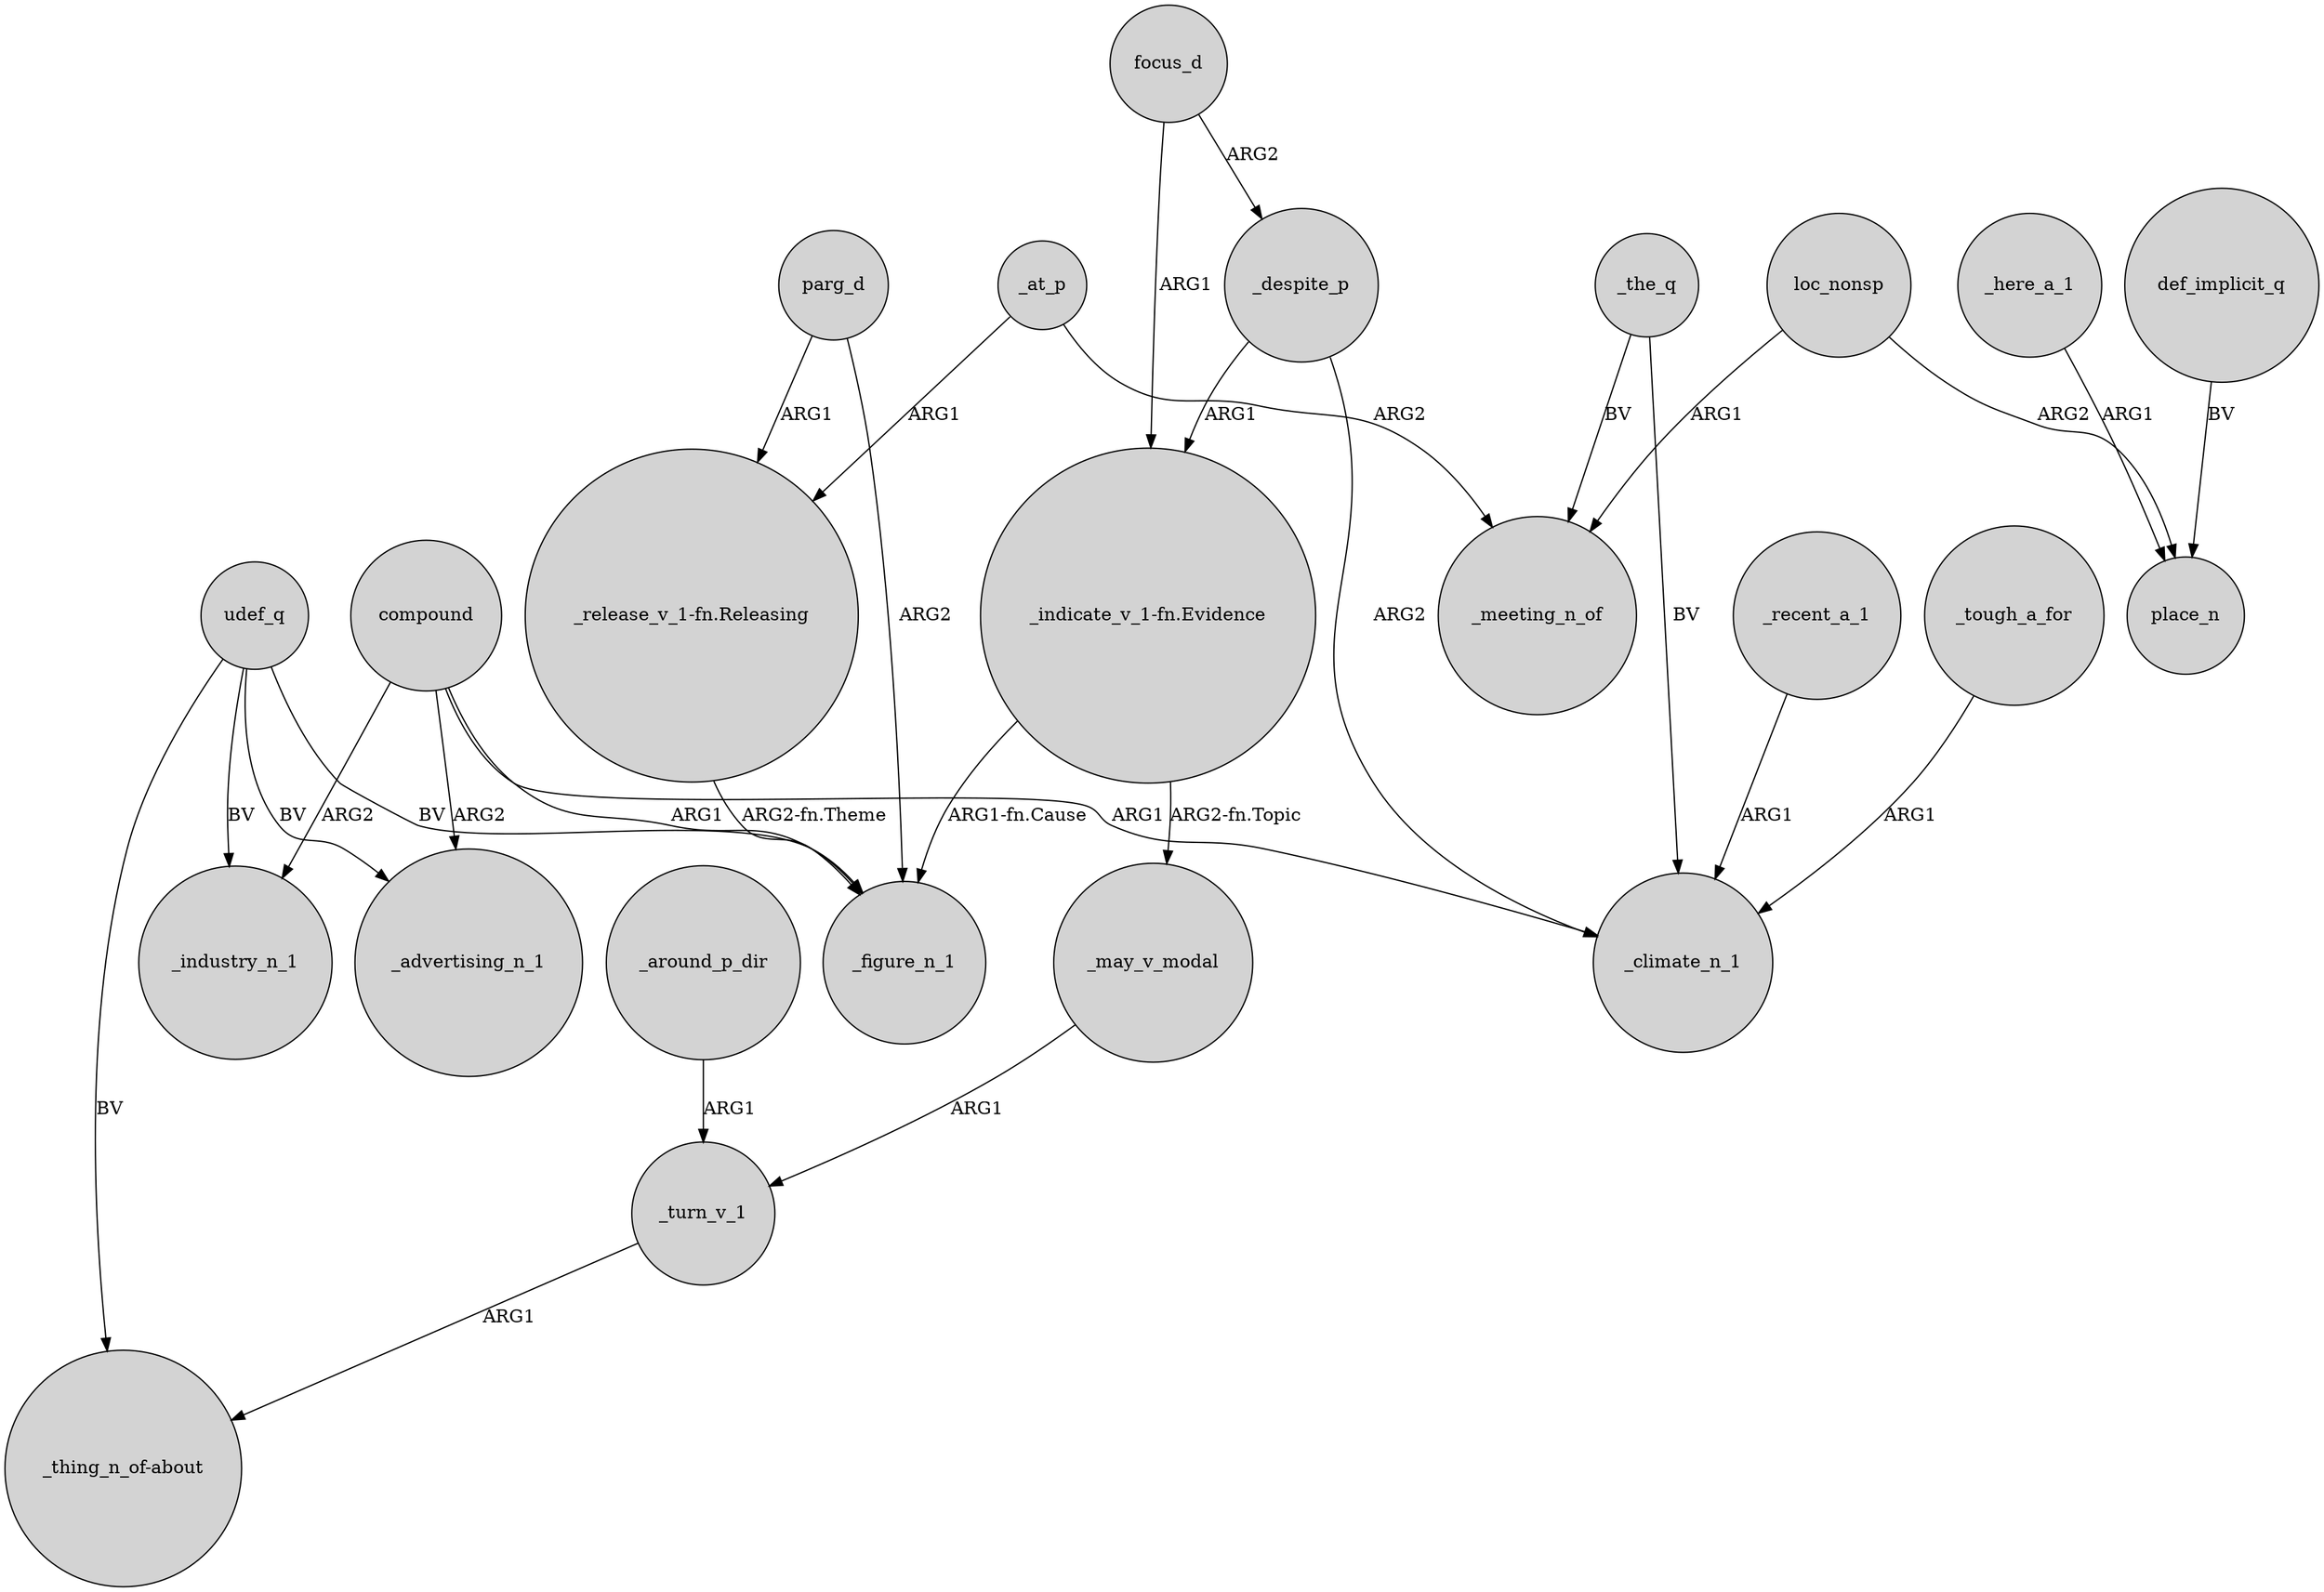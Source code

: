 digraph {
	node [shape=circle style=filled]
	udef_q -> "_thing_n_of-about" [label=BV]
	_here_a_1 -> place_n [label=ARG1]
	_at_p -> "_release_v_1-fn.Releasing" [label=ARG1]
	_around_p_dir -> _turn_v_1 [label=ARG1]
	_the_q -> _meeting_n_of [label=BV]
	"_indicate_v_1-fn.Evidence" -> _figure_n_1 [label="ARG1-fn.Cause"]
	"_release_v_1-fn.Releasing" -> _figure_n_1 [label="ARG2-fn.Theme"]
	parg_d -> "_release_v_1-fn.Releasing" [label=ARG1]
	focus_d -> _despite_p [label=ARG2]
	def_implicit_q -> place_n [label=BV]
	_despite_p -> _climate_n_1 [label=ARG2]
	loc_nonsp -> _meeting_n_of [label=ARG1]
	"_indicate_v_1-fn.Evidence" -> _may_v_modal [label="ARG2-fn.Topic"]
	_may_v_modal -> _turn_v_1 [label=ARG1]
	udef_q -> _advertising_n_1 [label=BV]
	_at_p -> _meeting_n_of [label=ARG2]
	_recent_a_1 -> _climate_n_1 [label=ARG1]
	_the_q -> _climate_n_1 [label=BV]
	_despite_p -> "_indicate_v_1-fn.Evidence" [label=ARG1]
	compound -> _industry_n_1 [label=ARG2]
	_turn_v_1 -> "_thing_n_of-about" [label=ARG1]
	compound -> _advertising_n_1 [label=ARG2]
	udef_q -> _industry_n_1 [label=BV]
	udef_q -> _figure_n_1 [label=BV]
	_tough_a_for -> _climate_n_1 [label=ARG1]
	focus_d -> "_indicate_v_1-fn.Evidence" [label=ARG1]
	loc_nonsp -> place_n [label=ARG2]
	compound -> _climate_n_1 [label=ARG1]
	parg_d -> _figure_n_1 [label=ARG2]
	compound -> _figure_n_1 [label=ARG1]
}
